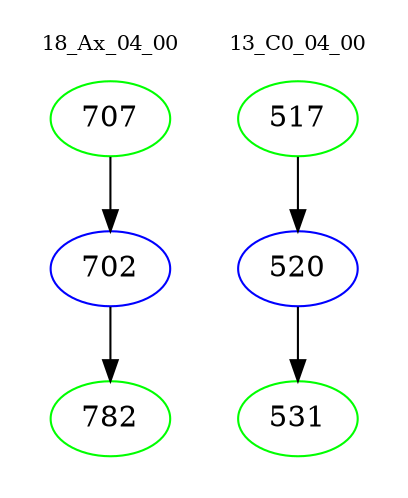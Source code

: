 digraph{
subgraph cluster_0 {
color = white
label = "18_Ax_04_00";
fontsize=10;
T0_707 [label="707", color="green"]
T0_707 -> T0_702 [color="black"]
T0_702 [label="702", color="blue"]
T0_702 -> T0_782 [color="black"]
T0_782 [label="782", color="green"]
}
subgraph cluster_1 {
color = white
label = "13_C0_04_00";
fontsize=10;
T1_517 [label="517", color="green"]
T1_517 -> T1_520 [color="black"]
T1_520 [label="520", color="blue"]
T1_520 -> T1_531 [color="black"]
T1_531 [label="531", color="green"]
}
}
